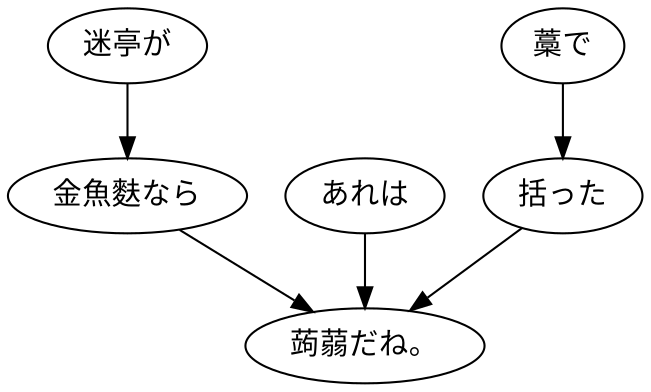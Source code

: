 digraph graph5458 {
	node0 [label="迷亭が"];
	node1 [label="金魚麩なら"];
	node2 [label="あれは"];
	node3 [label="藁で"];
	node4 [label="括った"];
	node5 [label="蒟蒻だね。"];
	node0 -> node1;
	node1 -> node5;
	node2 -> node5;
	node3 -> node4;
	node4 -> node5;
}
